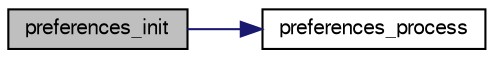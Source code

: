 digraph G
{
  bgcolor="transparent";
  edge [fontname="FreeSans",fontsize="10",labelfontname="FreeSans",labelfontsize="10"];
  node [fontname="FreeSans",fontsize="10",shape=record];
  rankdir=LR;
  Node1 [label="preferences_init",height=0.2,width=0.4,color="black", fillcolor="grey75", style="filled" fontcolor="black"];
  Node1 -> Node2 [color="midnightblue",fontsize="10",style="solid",fontname="FreeSans"];
  Node2 [label="preferences_process",height=0.2,width=0.4,color="black",URL="$preferences_8c.html#a190c61a68e45a6cc7de9f555e31c6362",tooltip="Copies the content of the prefs file to a special arglist."];
}
